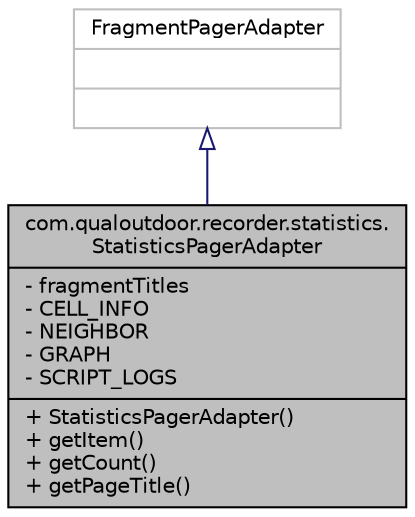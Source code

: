 digraph "com.qualoutdoor.recorder.statistics.StatisticsPagerAdapter"
{
  edge [fontname="Helvetica",fontsize="10",labelfontname="Helvetica",labelfontsize="10"];
  node [fontname="Helvetica",fontsize="10",shape=record];
  Node1 [label="{com.qualoutdoor.recorder.statistics.\lStatisticsPagerAdapter\n|- fragmentTitles\l- CELL_INFO\l- NEIGHBOR\l- GRAPH\l- SCRIPT_LOGS\l|+ StatisticsPagerAdapter()\l+ getItem()\l+ getCount()\l+ getPageTitle()\l}",height=0.2,width=0.4,color="black", fillcolor="grey75", style="filled" fontcolor="black"];
  Node2 -> Node1 [dir="back",color="midnightblue",fontsize="10",style="solid",arrowtail="onormal",fontname="Helvetica"];
  Node2 [label="{FragmentPagerAdapter\n||}",height=0.2,width=0.4,color="grey75", fillcolor="white", style="filled"];
}
